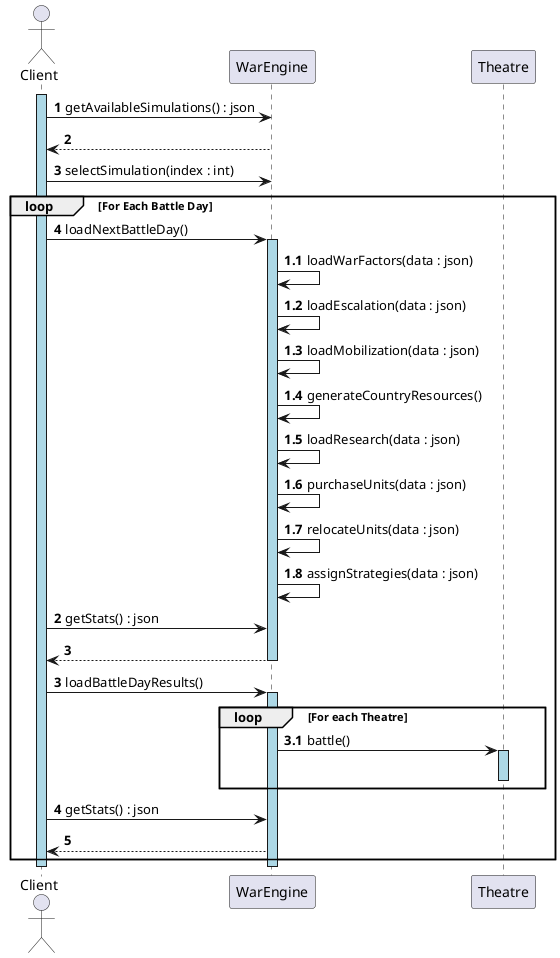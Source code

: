 @startuml 

' actor GUI

' participant "engine : WarEngine" as WarEngine

' participant Country

' ' participant Theatre

' participant "warStage : Escalation" as escalation

' participant Alliance


' GUI -> WarEngine : loadNextBattleDay() : void

' WarEngine -> WarEngine : loadWarFactors(data : json) : void

' WarEngine -> WarEngine : loadEscalation(data : json) : void
' group loadEscalation
'     WarEngine -> escalation : getState() : std::string
'     escalation --> WarEngine
'     WarEngine -> escalation : checkStageOfWar(data : json) : Escalation *
'     escalation --> WarEngine
' end
' WarEngine -> WarEngine : loadMobilization(data : json) : void
' group loadMobilization
'     loop For each Country
'         WarEngine -> Country : checkMobilization(warStageState : std::string, mobilization : std::string) : void
'     end
' end
' WarEngine -> WarEngine : generateCountryResources() : void

' group generateCountryResources

'     alt alliances == 0
'         loop For each Country
'             loop For each Theatre
'                 WarEngine -> Theatre : getResource(countryName : std::string) : int
'             end
'             WarEngine -> Country : generateResources(sum : int) : void
'         end
'     else
        
'     end 
' end

actor Client

participant WarEngine
participant Theatre
activate Client #add8e6
autonumber 1
Client -> WarEngine : getAvailableSimulations() : json
WarEngine --> Client

Client -> WarEngine : selectSimulation(index : int) 

loop For Each Battle Day
    Client -> WarEngine : loadNextBattleDay()
    activate WarEngine #add8e6
        autonumber 1.1
        WarEngine -> WarEngine : loadWarFactors(data : json)

        WarEngine -> WarEngine : loadEscalation(data : json)

        WarEngine -> WarEngine : loadMobilization(data : json)

        WarEngine -> WarEngine : generateCountryResources()

        WarEngine -> WarEngine : loadResearch(data : json)

        WarEngine -> WarEngine : purchaseUnits(data : json)

        WarEngine -> WarEngine : relocateUnits(data : json)

        WarEngine -> WarEngine : assignStrategies(data : json)
        autonumber 2
        Client -> WarEngine : getStats() : json
        WarEngine --> Client
    deactivate WarEngine

    autonumber 3
    Client -> WarEngine : loadBattleDayResults()
    activate WarEngine #add8e6
        loop For each Theatre
            autonumber 3.1
            WarEngine -> Theatre : battle()
            activate Theatre #add8e6
            deactivate Theatre #add8e6
        end
        autonumber 4
    Client -> WarEngine : getStats() : json
    WarEngine --> Client
end
deactivate WarEngine
deactivate Client

@enduml 